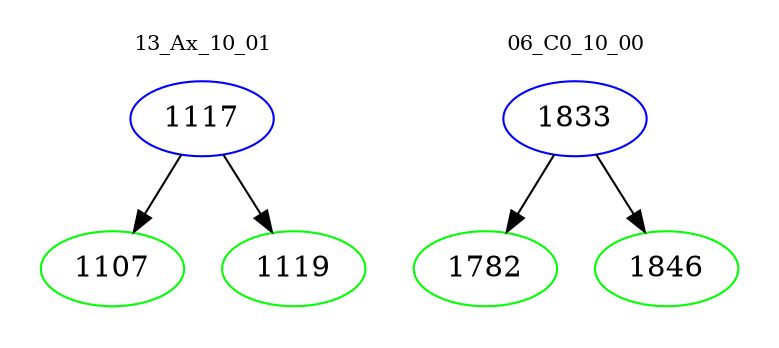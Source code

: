 digraph{
subgraph cluster_0 {
color = white
label = "13_Ax_10_01";
fontsize=10;
T0_1117 [label="1117", color="blue"]
T0_1117 -> T0_1107 [color="black"]
T0_1107 [label="1107", color="green"]
T0_1117 -> T0_1119 [color="black"]
T0_1119 [label="1119", color="green"]
}
subgraph cluster_1 {
color = white
label = "06_C0_10_00";
fontsize=10;
T1_1833 [label="1833", color="blue"]
T1_1833 -> T1_1782 [color="black"]
T1_1782 [label="1782", color="green"]
T1_1833 -> T1_1846 [color="black"]
T1_1846 [label="1846", color="green"]
}
}
